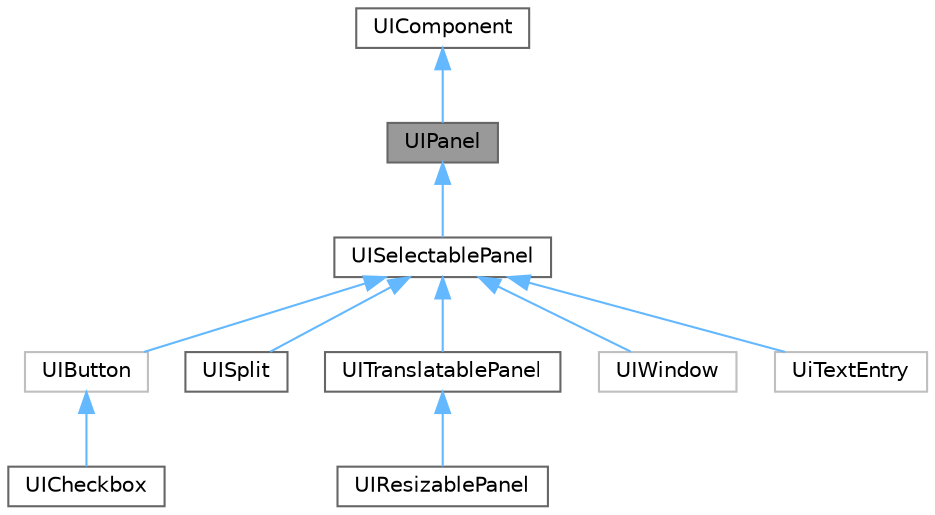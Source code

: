 digraph "UIPanel"
{
 // LATEX_PDF_SIZE
  bgcolor="transparent";
  edge [fontname=Helvetica,fontsize=10,labelfontname=Helvetica,labelfontsize=10];
  node [fontname=Helvetica,fontsize=10,shape=box,height=0.2,width=0.4];
  Node1 [id="Node000001",label="UIPanel",height=0.2,width=0.4,color="gray40", fillcolor="grey60", style="filled", fontcolor="black",tooltip=" "];
  Node2 -> Node1 [id="edge10_Node000001_Node000002",dir="back",color="steelblue1",style="solid",tooltip=" "];
  Node2 [id="Node000002",label="UIComponent",height=0.2,width=0.4,color="gray40", fillcolor="white", style="filled",URL="$classUIComponent.html",tooltip=" "];
  Node1 -> Node3 [id="edge11_Node000001_Node000003",dir="back",color="steelblue1",style="solid",tooltip=" "];
  Node3 [id="Node000003",label="UISelectablePanel",height=0.2,width=0.4,color="gray40", fillcolor="white", style="filled",URL="$classUISelectablePanel.html",tooltip=" "];
  Node3 -> Node4 [id="edge12_Node000003_Node000004",dir="back",color="steelblue1",style="solid",tooltip=" "];
  Node4 [id="Node000004",label="UIButton",height=0.2,width=0.4,color="grey75", fillcolor="white", style="filled",URL="$classUIButton.html",tooltip=" "];
  Node4 -> Node5 [id="edge13_Node000004_Node000005",dir="back",color="steelblue1",style="solid",tooltip=" "];
  Node5 [id="Node000005",label="UICheckbox",height=0.2,width=0.4,color="gray40", fillcolor="white", style="filled",URL="$classUICheckbox.html",tooltip=" "];
  Node3 -> Node6 [id="edge14_Node000003_Node000006",dir="back",color="steelblue1",style="solid",tooltip=" "];
  Node6 [id="Node000006",label="UISplit",height=0.2,width=0.4,color="gray40", fillcolor="white", style="filled",URL="$classUISplit.html",tooltip=" "];
  Node3 -> Node7 [id="edge15_Node000003_Node000007",dir="back",color="steelblue1",style="solid",tooltip=" "];
  Node7 [id="Node000007",label="UITranslatablePanel",height=0.2,width=0.4,color="gray40", fillcolor="white", style="filled",URL="$classUITranslatablePanel.html",tooltip=" "];
  Node7 -> Node8 [id="edge16_Node000007_Node000008",dir="back",color="steelblue1",style="solid",tooltip=" "];
  Node8 [id="Node000008",label="UIResizablePanel",height=0.2,width=0.4,color="gray40", fillcolor="white", style="filled",URL="$classUIResizablePanel.html",tooltip=" "];
  Node3 -> Node9 [id="edge17_Node000003_Node000009",dir="back",color="steelblue1",style="solid",tooltip=" "];
  Node9 [id="Node000009",label="UIWindow",height=0.2,width=0.4,color="grey75", fillcolor="white", style="filled",URL="$classUIWindow.html",tooltip=" "];
  Node3 -> Node10 [id="edge18_Node000003_Node000010",dir="back",color="steelblue1",style="solid",tooltip=" "];
  Node10 [id="Node000010",label="UiTextEntry",height=0.2,width=0.4,color="grey75", fillcolor="white", style="filled",URL="$classUiTextEntry.html",tooltip=" "];
}
